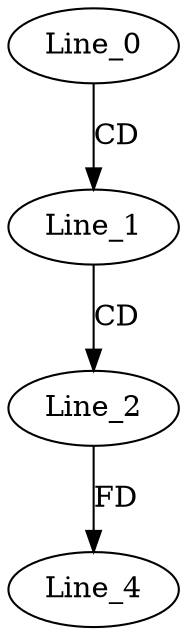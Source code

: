 digraph G {
  Line_0;
  Line_1;
  Line_2;
  Line_4;
  Line_0 -> Line_1 [ label="CD" ];
  Line_1 -> Line_2 [ label="CD" ];
  Line_2 -> Line_4 [ label="FD" ];
}
